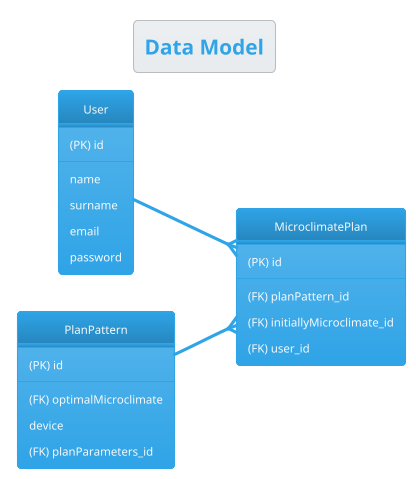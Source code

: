 @startuml
!theme cerulean

title Data Model
left to right direction
hide circle

entity "User" as t01 {
    (PK) id
    --
    name
    surname
    email
    password
}

entity "PlanPattern" as t02 {
    (PK) id
    --
    (FK) optimalMicroclimate
    device
    (FK) planParameters_id
}

entity "MicroclimatePlan" as t03 {
    (PK) id
    --
    (FK) planPattern_id
    (FK) initiallyMicroclimate_id
    (FK) user_id
}

t01 --{ t03
t02 --{ t03 

@enduml

